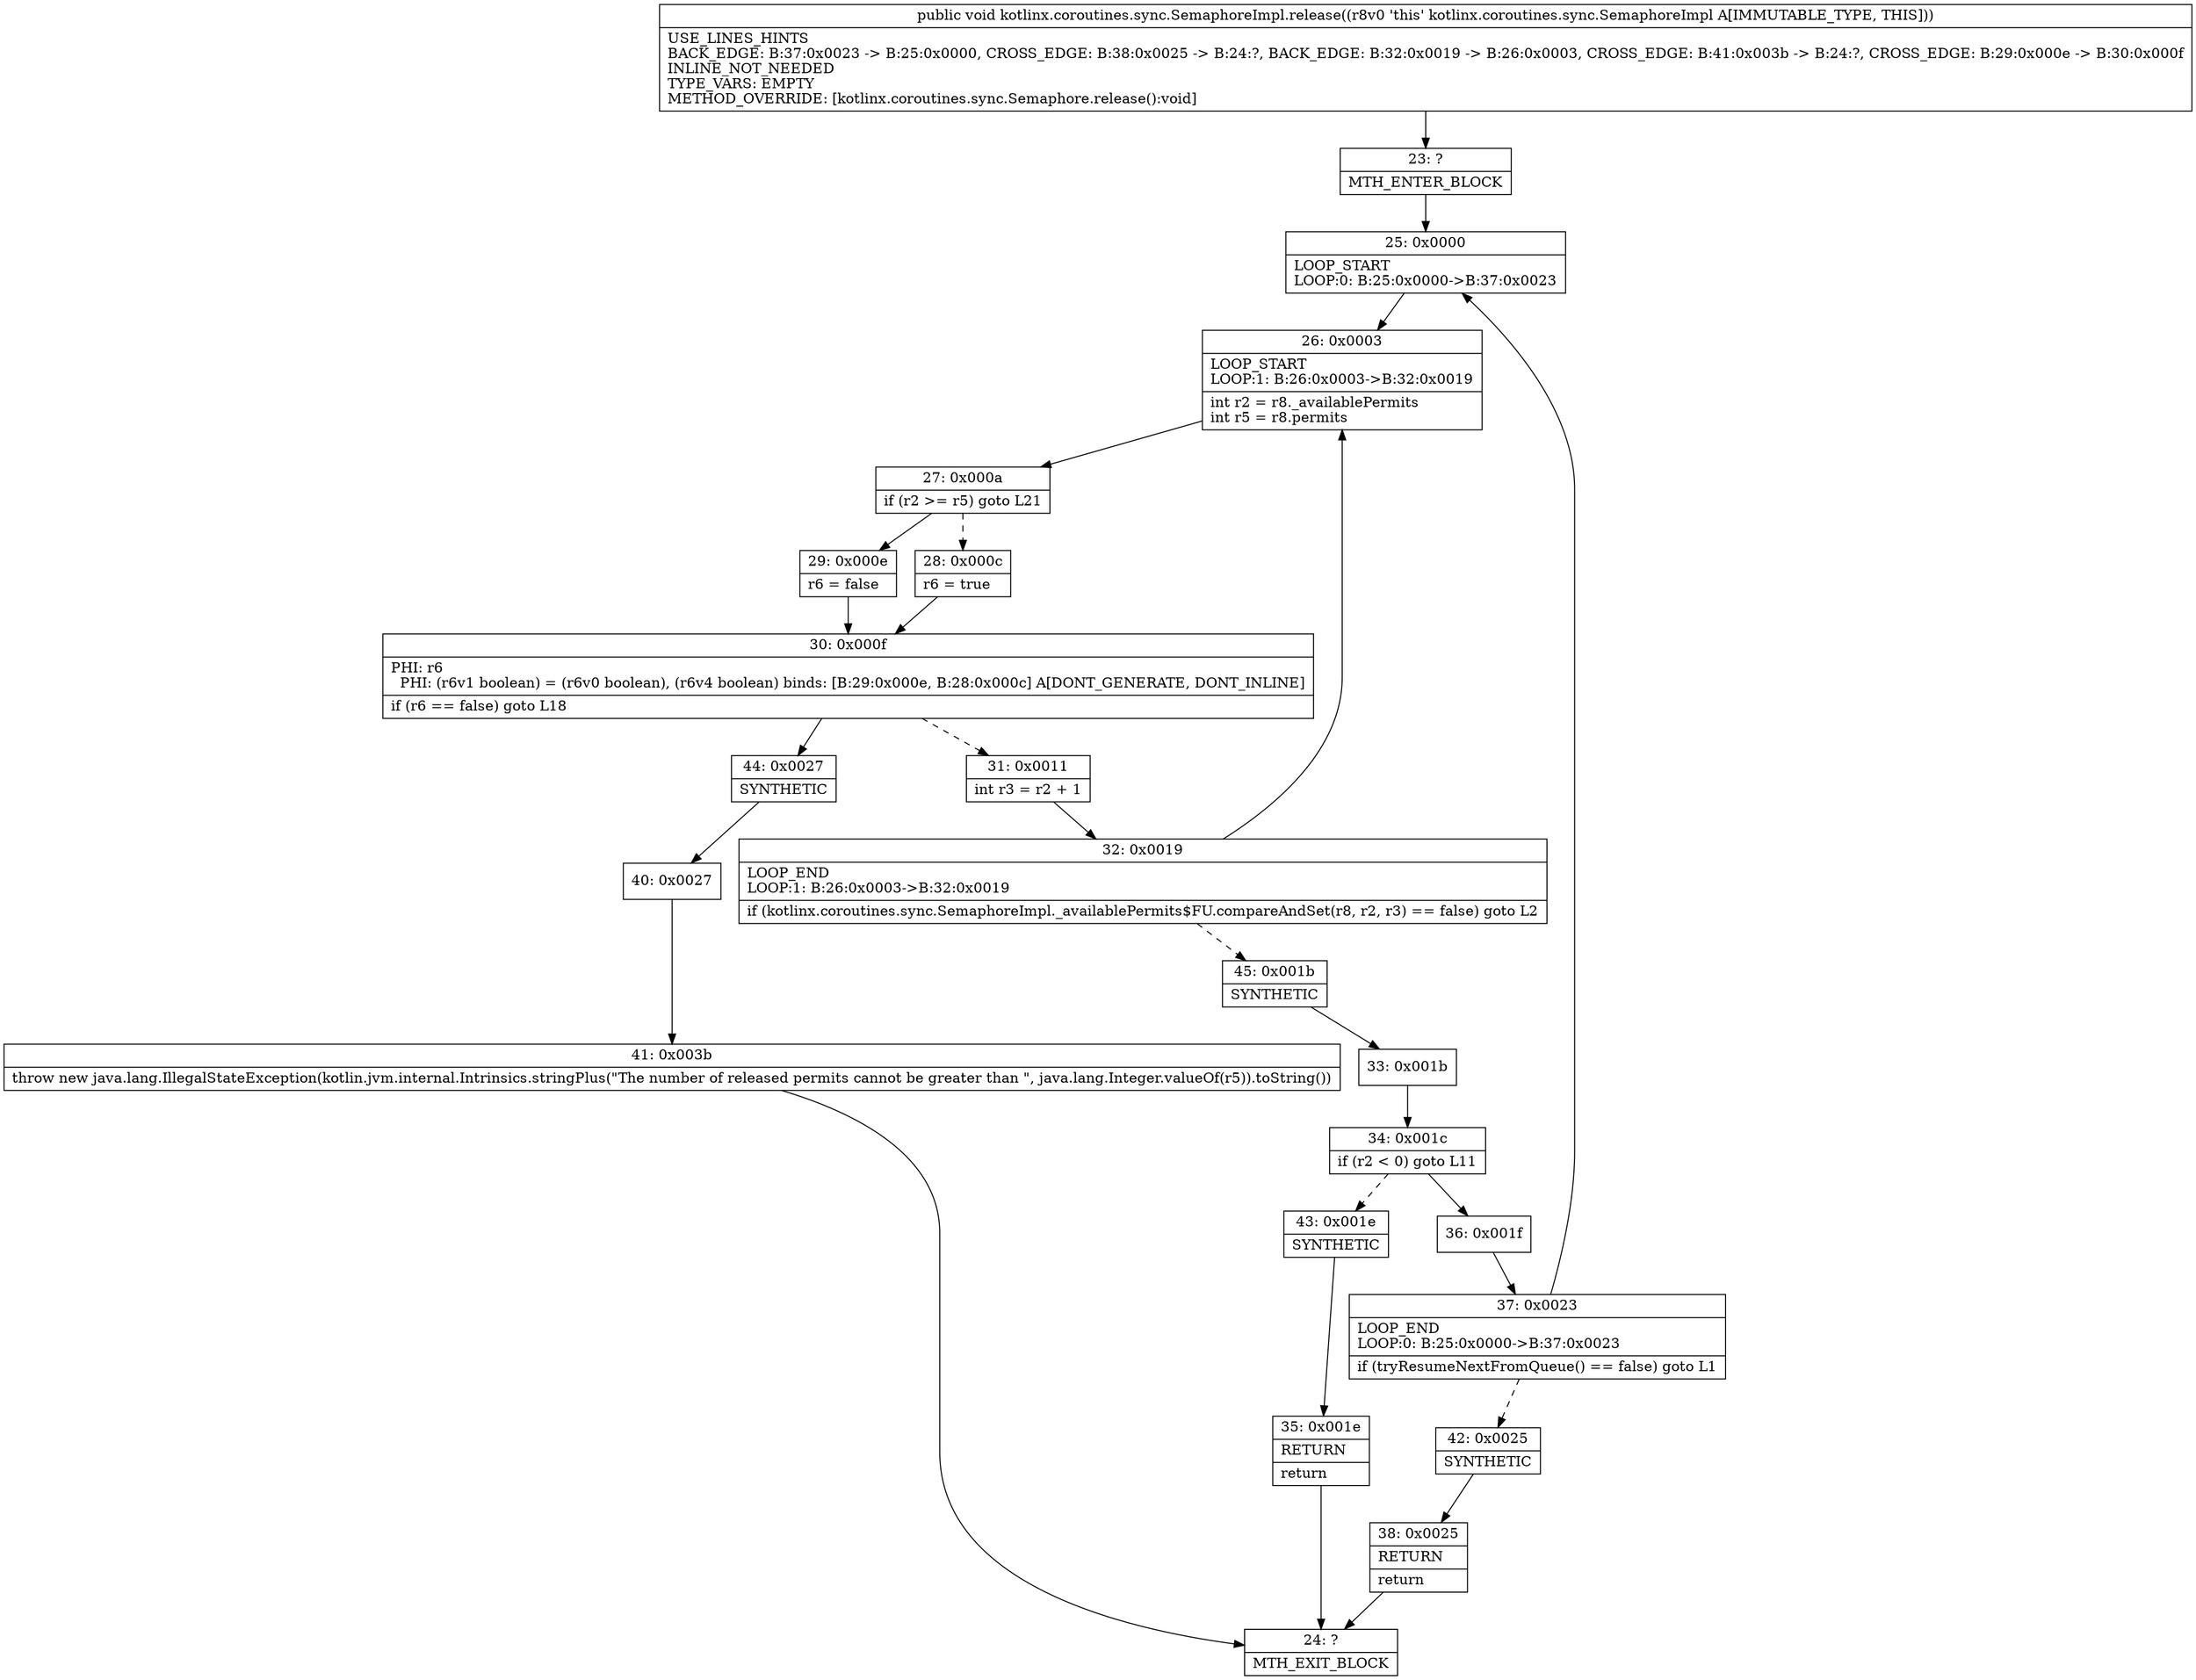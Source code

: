 digraph "CFG forkotlinx.coroutines.sync.SemaphoreImpl.release()V" {
Node_23 [shape=record,label="{23\:\ ?|MTH_ENTER_BLOCK\l}"];
Node_25 [shape=record,label="{25\:\ 0x0000|LOOP_START\lLOOP:0: B:25:0x0000\-\>B:37:0x0023\l}"];
Node_26 [shape=record,label="{26\:\ 0x0003|LOOP_START\lLOOP:1: B:26:0x0003\-\>B:32:0x0019\l|int r2 = r8._availablePermits\lint r5 = r8.permits\l}"];
Node_27 [shape=record,label="{27\:\ 0x000a|if (r2 \>= r5) goto L21\l}"];
Node_28 [shape=record,label="{28\:\ 0x000c|r6 = true\l}"];
Node_30 [shape=record,label="{30\:\ 0x000f|PHI: r6 \l  PHI: (r6v1 boolean) = (r6v0 boolean), (r6v4 boolean) binds: [B:29:0x000e, B:28:0x000c] A[DONT_GENERATE, DONT_INLINE]\l|if (r6 == false) goto L18\l}"];
Node_31 [shape=record,label="{31\:\ 0x0011|int r3 = r2 + 1\l}"];
Node_32 [shape=record,label="{32\:\ 0x0019|LOOP_END\lLOOP:1: B:26:0x0003\-\>B:32:0x0019\l|if (kotlinx.coroutines.sync.SemaphoreImpl._availablePermits$FU.compareAndSet(r8, r2, r3) == false) goto L2\l}"];
Node_45 [shape=record,label="{45\:\ 0x001b|SYNTHETIC\l}"];
Node_33 [shape=record,label="{33\:\ 0x001b}"];
Node_34 [shape=record,label="{34\:\ 0x001c|if (r2 \< 0) goto L11\l}"];
Node_36 [shape=record,label="{36\:\ 0x001f}"];
Node_37 [shape=record,label="{37\:\ 0x0023|LOOP_END\lLOOP:0: B:25:0x0000\-\>B:37:0x0023\l|if (tryResumeNextFromQueue() == false) goto L1\l}"];
Node_42 [shape=record,label="{42\:\ 0x0025|SYNTHETIC\l}"];
Node_38 [shape=record,label="{38\:\ 0x0025|RETURN\l|return\l}"];
Node_24 [shape=record,label="{24\:\ ?|MTH_EXIT_BLOCK\l}"];
Node_43 [shape=record,label="{43\:\ 0x001e|SYNTHETIC\l}"];
Node_35 [shape=record,label="{35\:\ 0x001e|RETURN\l|return\l}"];
Node_44 [shape=record,label="{44\:\ 0x0027|SYNTHETIC\l}"];
Node_40 [shape=record,label="{40\:\ 0x0027}"];
Node_41 [shape=record,label="{41\:\ 0x003b|throw new java.lang.IllegalStateException(kotlin.jvm.internal.Intrinsics.stringPlus(\"The number of released permits cannot be greater than \", java.lang.Integer.valueOf(r5)).toString())\l}"];
Node_29 [shape=record,label="{29\:\ 0x000e|r6 = false\l}"];
MethodNode[shape=record,label="{public void kotlinx.coroutines.sync.SemaphoreImpl.release((r8v0 'this' kotlinx.coroutines.sync.SemaphoreImpl A[IMMUTABLE_TYPE, THIS]))  | USE_LINES_HINTS\lBACK_EDGE: B:37:0x0023 \-\> B:25:0x0000, CROSS_EDGE: B:38:0x0025 \-\> B:24:?, BACK_EDGE: B:32:0x0019 \-\> B:26:0x0003, CROSS_EDGE: B:41:0x003b \-\> B:24:?, CROSS_EDGE: B:29:0x000e \-\> B:30:0x000f\lINLINE_NOT_NEEDED\lTYPE_VARS: EMPTY\lMETHOD_OVERRIDE: [kotlinx.coroutines.sync.Semaphore.release():void]\l}"];
MethodNode -> Node_23;Node_23 -> Node_25;
Node_25 -> Node_26;
Node_26 -> Node_27;
Node_27 -> Node_28[style=dashed];
Node_27 -> Node_29;
Node_28 -> Node_30;
Node_30 -> Node_31[style=dashed];
Node_30 -> Node_44;
Node_31 -> Node_32;
Node_32 -> Node_26;
Node_32 -> Node_45[style=dashed];
Node_45 -> Node_33;
Node_33 -> Node_34;
Node_34 -> Node_36;
Node_34 -> Node_43[style=dashed];
Node_36 -> Node_37;
Node_37 -> Node_25;
Node_37 -> Node_42[style=dashed];
Node_42 -> Node_38;
Node_38 -> Node_24;
Node_43 -> Node_35;
Node_35 -> Node_24;
Node_44 -> Node_40;
Node_40 -> Node_41;
Node_41 -> Node_24;
Node_29 -> Node_30;
}


